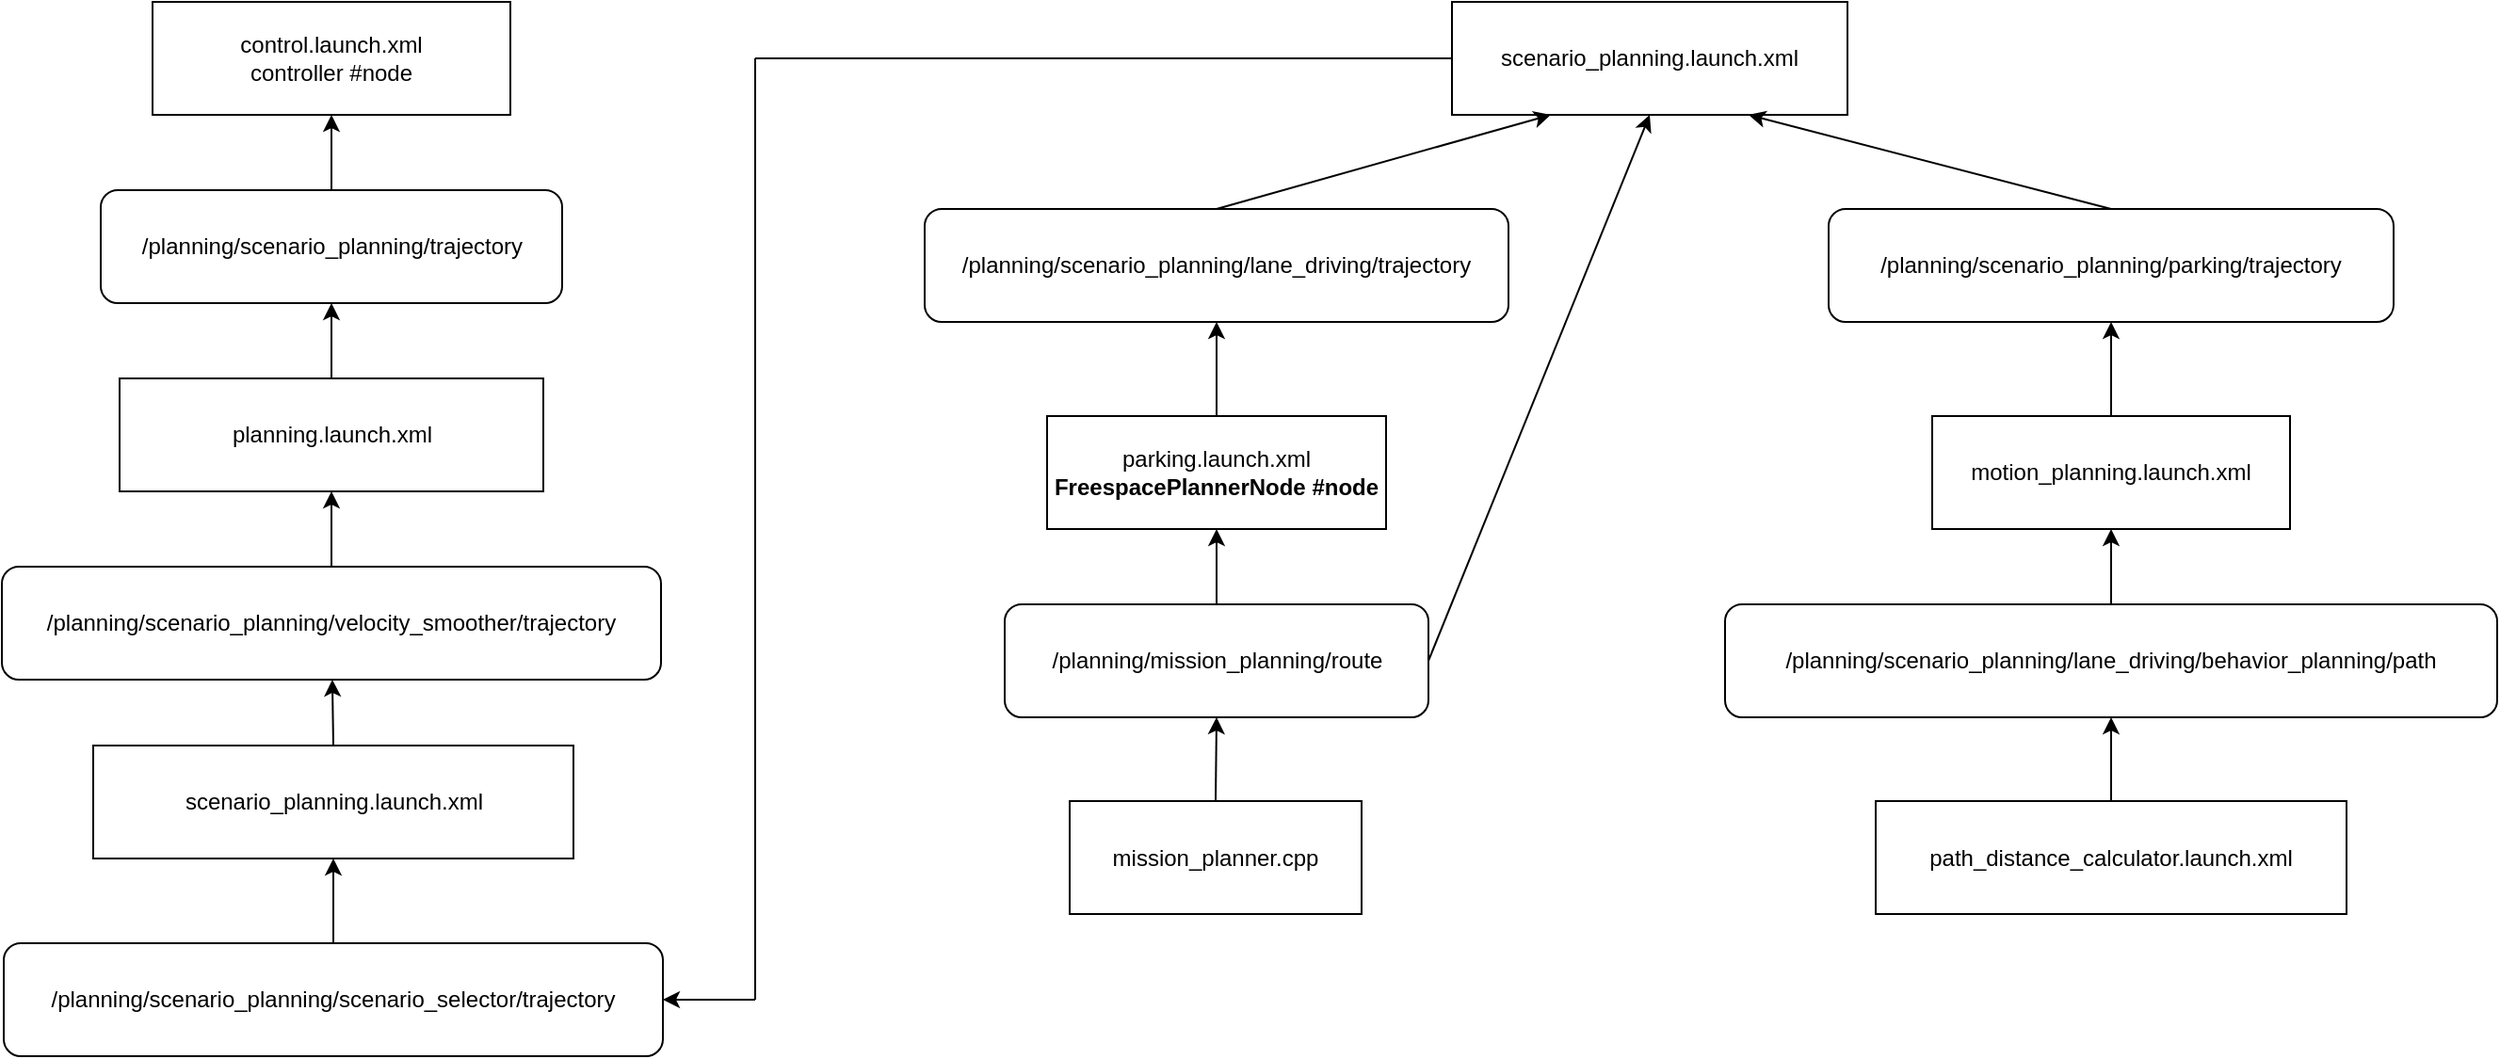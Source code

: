 <mxfile version="24.7.17">
  <diagram name="第 1 页" id="F0U17MeTJ9vAIsxRNDrd">
    <mxGraphModel dx="1355" dy="555" grid="1" gridSize="10" guides="1" tooltips="1" connect="1" arrows="1" fold="1" page="1" pageScale="1" pageWidth="827" pageHeight="1169" math="0" shadow="0">
      <root>
        <mxCell id="0" />
        <mxCell id="1" parent="0" />
        <mxCell id="fdqubBedCS-_cA7VgkMp-2" value="/planning/scenario_planning/trajectory" style="rounded=1;whiteSpace=wrap;html=1;" vertex="1" parent="1">
          <mxGeometry x="272.5" y="260" width="245" height="60" as="geometry" />
        </mxCell>
        <mxCell id="fdqubBedCS-_cA7VgkMp-3" value="control.launch.xml&lt;div&gt;controller #node&lt;/div&gt;" style="rounded=0;whiteSpace=wrap;html=1;" vertex="1" parent="1">
          <mxGeometry x="300" y="160" width="190" height="60" as="geometry" />
        </mxCell>
        <mxCell id="fdqubBedCS-_cA7VgkMp-4" value="" style="endArrow=classic;html=1;rounded=0;exitX=0.5;exitY=0;exitDx=0;exitDy=0;entryX=0.5;entryY=1;entryDx=0;entryDy=0;" edge="1" parent="1" source="fdqubBedCS-_cA7VgkMp-2" target="fdqubBedCS-_cA7VgkMp-3">
          <mxGeometry width="50" height="50" relative="1" as="geometry">
            <mxPoint x="380" y="420" as="sourcePoint" />
            <mxPoint x="430" y="370" as="targetPoint" />
          </mxGeometry>
        </mxCell>
        <mxCell id="fdqubBedCS-_cA7VgkMp-5" value="/planning/scenario_planning/velocity_smoother/trajectory" style="rounded=1;whiteSpace=wrap;html=1;" vertex="1" parent="1">
          <mxGeometry x="220" y="460" width="350" height="60" as="geometry" />
        </mxCell>
        <mxCell id="fdqubBedCS-_cA7VgkMp-7" value="planning.launch.xml" style="rounded=0;whiteSpace=wrap;html=1;" vertex="1" parent="1">
          <mxGeometry x="282.5" y="360" width="225" height="60" as="geometry" />
        </mxCell>
        <mxCell id="fdqubBedCS-_cA7VgkMp-8" value="scenario_planning.launch.xml" style="rounded=0;whiteSpace=wrap;html=1;" vertex="1" parent="1">
          <mxGeometry x="268.5" y="555" width="255" height="60" as="geometry" />
        </mxCell>
        <mxCell id="fdqubBedCS-_cA7VgkMp-9" value="&lt;span style=&quot;font-size: 12px;&quot;&gt;/planning/scenario_planning/scenario_selector/trajectory&lt;/span&gt;" style="rounded=1;whiteSpace=wrap;html=1;" vertex="1" parent="1">
          <mxGeometry x="221" y="660" width="350" height="60" as="geometry" />
        </mxCell>
        <mxCell id="fdqubBedCS-_cA7VgkMp-10" value="scenario_planning.launch.xml" style="rounded=0;whiteSpace=wrap;html=1;" vertex="1" parent="1">
          <mxGeometry x="990" y="160" width="210" height="60" as="geometry" />
        </mxCell>
        <mxCell id="fdqubBedCS-_cA7VgkMp-11" value="&lt;span style=&quot;font-size: 12px;&quot;&gt;/planning/scenario_planning/lane_driving/trajectory&lt;/span&gt;" style="rounded=1;whiteSpace=wrap;html=1;" vertex="1" parent="1">
          <mxGeometry x="710" y="270" width="310" height="60" as="geometry" />
        </mxCell>
        <mxCell id="fdqubBedCS-_cA7VgkMp-12" value="&lt;span style=&quot;font-size: 12px;&quot;&gt;/planning/scenario_planning/parking/trajectory&lt;/span&gt;" style="rounded=1;whiteSpace=wrap;html=1;" vertex="1" parent="1">
          <mxGeometry x="1190" y="270" width="300" height="60" as="geometry" />
        </mxCell>
        <mxCell id="fdqubBedCS-_cA7VgkMp-13" value="" style="endArrow=none;html=1;rounded=0;entryX=0;entryY=0.5;entryDx=0;entryDy=0;" edge="1" parent="1" target="fdqubBedCS-_cA7VgkMp-10">
          <mxGeometry width="50" height="50" relative="1" as="geometry">
            <mxPoint x="620" y="190" as="sourcePoint" />
            <mxPoint x="700" y="170" as="targetPoint" />
          </mxGeometry>
        </mxCell>
        <mxCell id="fdqubBedCS-_cA7VgkMp-15" value="" style="endArrow=none;html=1;rounded=0;" edge="1" parent="1">
          <mxGeometry width="50" height="50" relative="1" as="geometry">
            <mxPoint x="620" y="690" as="sourcePoint" />
            <mxPoint x="620" y="190" as="targetPoint" />
          </mxGeometry>
        </mxCell>
        <mxCell id="fdqubBedCS-_cA7VgkMp-16" value="" style="endArrow=classic;html=1;rounded=0;entryX=1;entryY=0.5;entryDx=0;entryDy=0;" edge="1" parent="1" target="fdqubBedCS-_cA7VgkMp-9">
          <mxGeometry width="50" height="50" relative="1" as="geometry">
            <mxPoint x="620" y="690" as="sourcePoint" />
            <mxPoint x="720" y="720" as="targetPoint" />
          </mxGeometry>
        </mxCell>
        <mxCell id="fdqubBedCS-_cA7VgkMp-17" value="" style="endArrow=classic;html=1;rounded=0;exitX=0.5;exitY=0;exitDx=0;exitDy=0;entryX=0.25;entryY=1;entryDx=0;entryDy=0;" edge="1" parent="1" source="fdqubBedCS-_cA7VgkMp-11" target="fdqubBedCS-_cA7VgkMp-10">
          <mxGeometry width="50" height="50" relative="1" as="geometry">
            <mxPoint x="870" y="260" as="sourcePoint" />
            <mxPoint x="920" y="210" as="targetPoint" />
          </mxGeometry>
        </mxCell>
        <mxCell id="fdqubBedCS-_cA7VgkMp-18" value="" style="endArrow=classic;html=1;rounded=0;exitX=0.5;exitY=0;exitDx=0;exitDy=0;entryX=0.75;entryY=1;entryDx=0;entryDy=0;" edge="1" parent="1" source="fdqubBedCS-_cA7VgkMp-12" target="fdqubBedCS-_cA7VgkMp-10">
          <mxGeometry width="50" height="50" relative="1" as="geometry">
            <mxPoint x="1120" y="380" as="sourcePoint" />
            <mxPoint x="1170" y="330" as="targetPoint" />
          </mxGeometry>
        </mxCell>
        <mxCell id="fdqubBedCS-_cA7VgkMp-19" value="parking.launch.xml&lt;div&gt;&lt;b&gt;FreespacePlannerNode #node&lt;/b&gt;&lt;/div&gt;" style="rounded=0;whiteSpace=wrap;html=1;" vertex="1" parent="1">
          <mxGeometry x="775" y="380" width="180" height="60" as="geometry" />
        </mxCell>
        <mxCell id="fdqubBedCS-_cA7VgkMp-20" value="motion_planning.launch.xml" style="rounded=0;whiteSpace=wrap;html=1;" vertex="1" parent="1">
          <mxGeometry x="1245" y="380" width="190" height="60" as="geometry" />
        </mxCell>
        <mxCell id="fdqubBedCS-_cA7VgkMp-21" value="/planning/mission_planning/route" style="rounded=1;whiteSpace=wrap;html=1;" vertex="1" parent="1">
          <mxGeometry x="752.5" y="480" width="225" height="60" as="geometry" />
        </mxCell>
        <mxCell id="fdqubBedCS-_cA7VgkMp-22" value="/planning/scenario_planning/lane_driving/behavior_planning/path" style="rounded=1;whiteSpace=wrap;html=1;" vertex="1" parent="1">
          <mxGeometry x="1135" y="480" width="410" height="60" as="geometry" />
        </mxCell>
        <mxCell id="fdqubBedCS-_cA7VgkMp-23" value="path_distance_calculator.launch.xml" style="rounded=0;whiteSpace=wrap;html=1;" vertex="1" parent="1">
          <mxGeometry x="1215" y="584.5" width="250" height="60" as="geometry" />
        </mxCell>
        <mxCell id="fdqubBedCS-_cA7VgkMp-24" value="" style="endArrow=classic;html=1;rounded=0;exitX=0.5;exitY=0;exitDx=0;exitDy=0;" edge="1" parent="1" source="fdqubBedCS-_cA7VgkMp-19" target="fdqubBedCS-_cA7VgkMp-11">
          <mxGeometry width="50" height="50" relative="1" as="geometry">
            <mxPoint x="1030" y="430" as="sourcePoint" />
            <mxPoint x="1080" y="380" as="targetPoint" />
          </mxGeometry>
        </mxCell>
        <mxCell id="fdqubBedCS-_cA7VgkMp-25" value="" style="endArrow=classic;html=1;rounded=0;exitX=0.5;exitY=0;exitDx=0;exitDy=0;entryX=0.5;entryY=1;entryDx=0;entryDy=0;" edge="1" parent="1" source="fdqubBedCS-_cA7VgkMp-21" target="fdqubBedCS-_cA7VgkMp-19">
          <mxGeometry width="50" height="50" relative="1" as="geometry">
            <mxPoint x="980" y="470" as="sourcePoint" />
            <mxPoint x="1030" y="420" as="targetPoint" />
          </mxGeometry>
        </mxCell>
        <mxCell id="fdqubBedCS-_cA7VgkMp-26" value="" style="endArrow=classic;html=1;rounded=0;exitX=0.5;exitY=0;exitDx=0;exitDy=0;entryX=0.5;entryY=1;entryDx=0;entryDy=0;" edge="1" parent="1" source="fdqubBedCS-_cA7VgkMp-20" target="fdqubBedCS-_cA7VgkMp-12">
          <mxGeometry width="50" height="50" relative="1" as="geometry">
            <mxPoint x="1160" y="420" as="sourcePoint" />
            <mxPoint x="1210" y="370" as="targetPoint" />
          </mxGeometry>
        </mxCell>
        <mxCell id="fdqubBedCS-_cA7VgkMp-27" value="" style="endArrow=classic;html=1;rounded=0;exitX=0.5;exitY=0;exitDx=0;exitDy=0;entryX=0.5;entryY=1;entryDx=0;entryDy=0;" edge="1" parent="1" source="fdqubBedCS-_cA7VgkMp-22" target="fdqubBedCS-_cA7VgkMp-20">
          <mxGeometry width="50" height="50" relative="1" as="geometry">
            <mxPoint x="1020" y="480" as="sourcePoint" />
            <mxPoint x="1070" y="430" as="targetPoint" />
          </mxGeometry>
        </mxCell>
        <mxCell id="fdqubBedCS-_cA7VgkMp-28" value="" style="endArrow=classic;html=1;rounded=0;exitX=0.5;exitY=0;exitDx=0;exitDy=0;entryX=0.5;entryY=1;entryDx=0;entryDy=0;" edge="1" parent="1" source="fdqubBedCS-_cA7VgkMp-23" target="fdqubBedCS-_cA7VgkMp-22">
          <mxGeometry width="50" height="50" relative="1" as="geometry">
            <mxPoint x="1000" y="640" as="sourcePoint" />
            <mxPoint x="1050" y="590" as="targetPoint" />
          </mxGeometry>
        </mxCell>
        <mxCell id="fdqubBedCS-_cA7VgkMp-29" value="" style="endArrow=classic;html=1;rounded=0;exitX=0.5;exitY=0;exitDx=0;exitDy=0;entryX=0.5;entryY=1;entryDx=0;entryDy=0;" edge="1" parent="1" source="fdqubBedCS-_cA7VgkMp-9" target="fdqubBedCS-_cA7VgkMp-8">
          <mxGeometry width="50" height="50" relative="1" as="geometry">
            <mxPoint x="430" y="660" as="sourcePoint" />
            <mxPoint x="480" y="610" as="targetPoint" />
          </mxGeometry>
        </mxCell>
        <mxCell id="fdqubBedCS-_cA7VgkMp-30" value="" style="endArrow=classic;html=1;rounded=0;exitX=0.5;exitY=0;exitDx=0;exitDy=0;" edge="1" parent="1" source="fdqubBedCS-_cA7VgkMp-8" target="fdqubBedCS-_cA7VgkMp-5">
          <mxGeometry width="50" height="50" relative="1" as="geometry">
            <mxPoint x="150" y="560" as="sourcePoint" />
            <mxPoint x="200" y="510" as="targetPoint" />
          </mxGeometry>
        </mxCell>
        <mxCell id="fdqubBedCS-_cA7VgkMp-31" value="" style="endArrow=classic;html=1;rounded=0;exitX=0.5;exitY=0;exitDx=0;exitDy=0;entryX=0.5;entryY=1;entryDx=0;entryDy=0;" edge="1" parent="1" source="fdqubBedCS-_cA7VgkMp-5" target="fdqubBedCS-_cA7VgkMp-7">
          <mxGeometry width="50" height="50" relative="1" as="geometry">
            <mxPoint x="280" y="470" as="sourcePoint" />
            <mxPoint x="330" y="420" as="targetPoint" />
          </mxGeometry>
        </mxCell>
        <mxCell id="fdqubBedCS-_cA7VgkMp-32" value="" style="endArrow=classic;html=1;rounded=0;exitX=0.5;exitY=0;exitDx=0;exitDy=0;entryX=0.5;entryY=1;entryDx=0;entryDy=0;" edge="1" parent="1" source="fdqubBedCS-_cA7VgkMp-7" target="fdqubBedCS-_cA7VgkMp-2">
          <mxGeometry width="50" height="50" relative="1" as="geometry">
            <mxPoint x="130" y="430" as="sourcePoint" />
            <mxPoint x="180" y="380" as="targetPoint" />
          </mxGeometry>
        </mxCell>
        <mxCell id="fdqubBedCS-_cA7VgkMp-34" value="" style="endArrow=classic;html=1;rounded=0;exitX=1;exitY=0.5;exitDx=0;exitDy=0;entryX=0.5;entryY=1;entryDx=0;entryDy=0;" edge="1" parent="1" source="fdqubBedCS-_cA7VgkMp-21" target="fdqubBedCS-_cA7VgkMp-10">
          <mxGeometry width="50" height="50" relative="1" as="geometry">
            <mxPoint x="1040" y="450" as="sourcePoint" />
            <mxPoint x="1090" y="400" as="targetPoint" />
          </mxGeometry>
        </mxCell>
        <mxCell id="fdqubBedCS-_cA7VgkMp-35" value="mission_planner.cpp" style="rounded=0;whiteSpace=wrap;html=1;" vertex="1" parent="1">
          <mxGeometry x="787" y="584.5" width="155" height="60" as="geometry" />
        </mxCell>
        <mxCell id="fdqubBedCS-_cA7VgkMp-36" value="" style="endArrow=classic;html=1;rounded=0;exitX=0.5;exitY=0;exitDx=0;exitDy=0;entryX=0.5;entryY=1;entryDx=0;entryDy=0;" edge="1" parent="1" source="fdqubBedCS-_cA7VgkMp-35" target="fdqubBedCS-_cA7VgkMp-21">
          <mxGeometry width="50" height="50" relative="1" as="geometry">
            <mxPoint x="660" y="800" as="sourcePoint" />
            <mxPoint x="710" y="750" as="targetPoint" />
          </mxGeometry>
        </mxCell>
      </root>
    </mxGraphModel>
  </diagram>
</mxfile>
